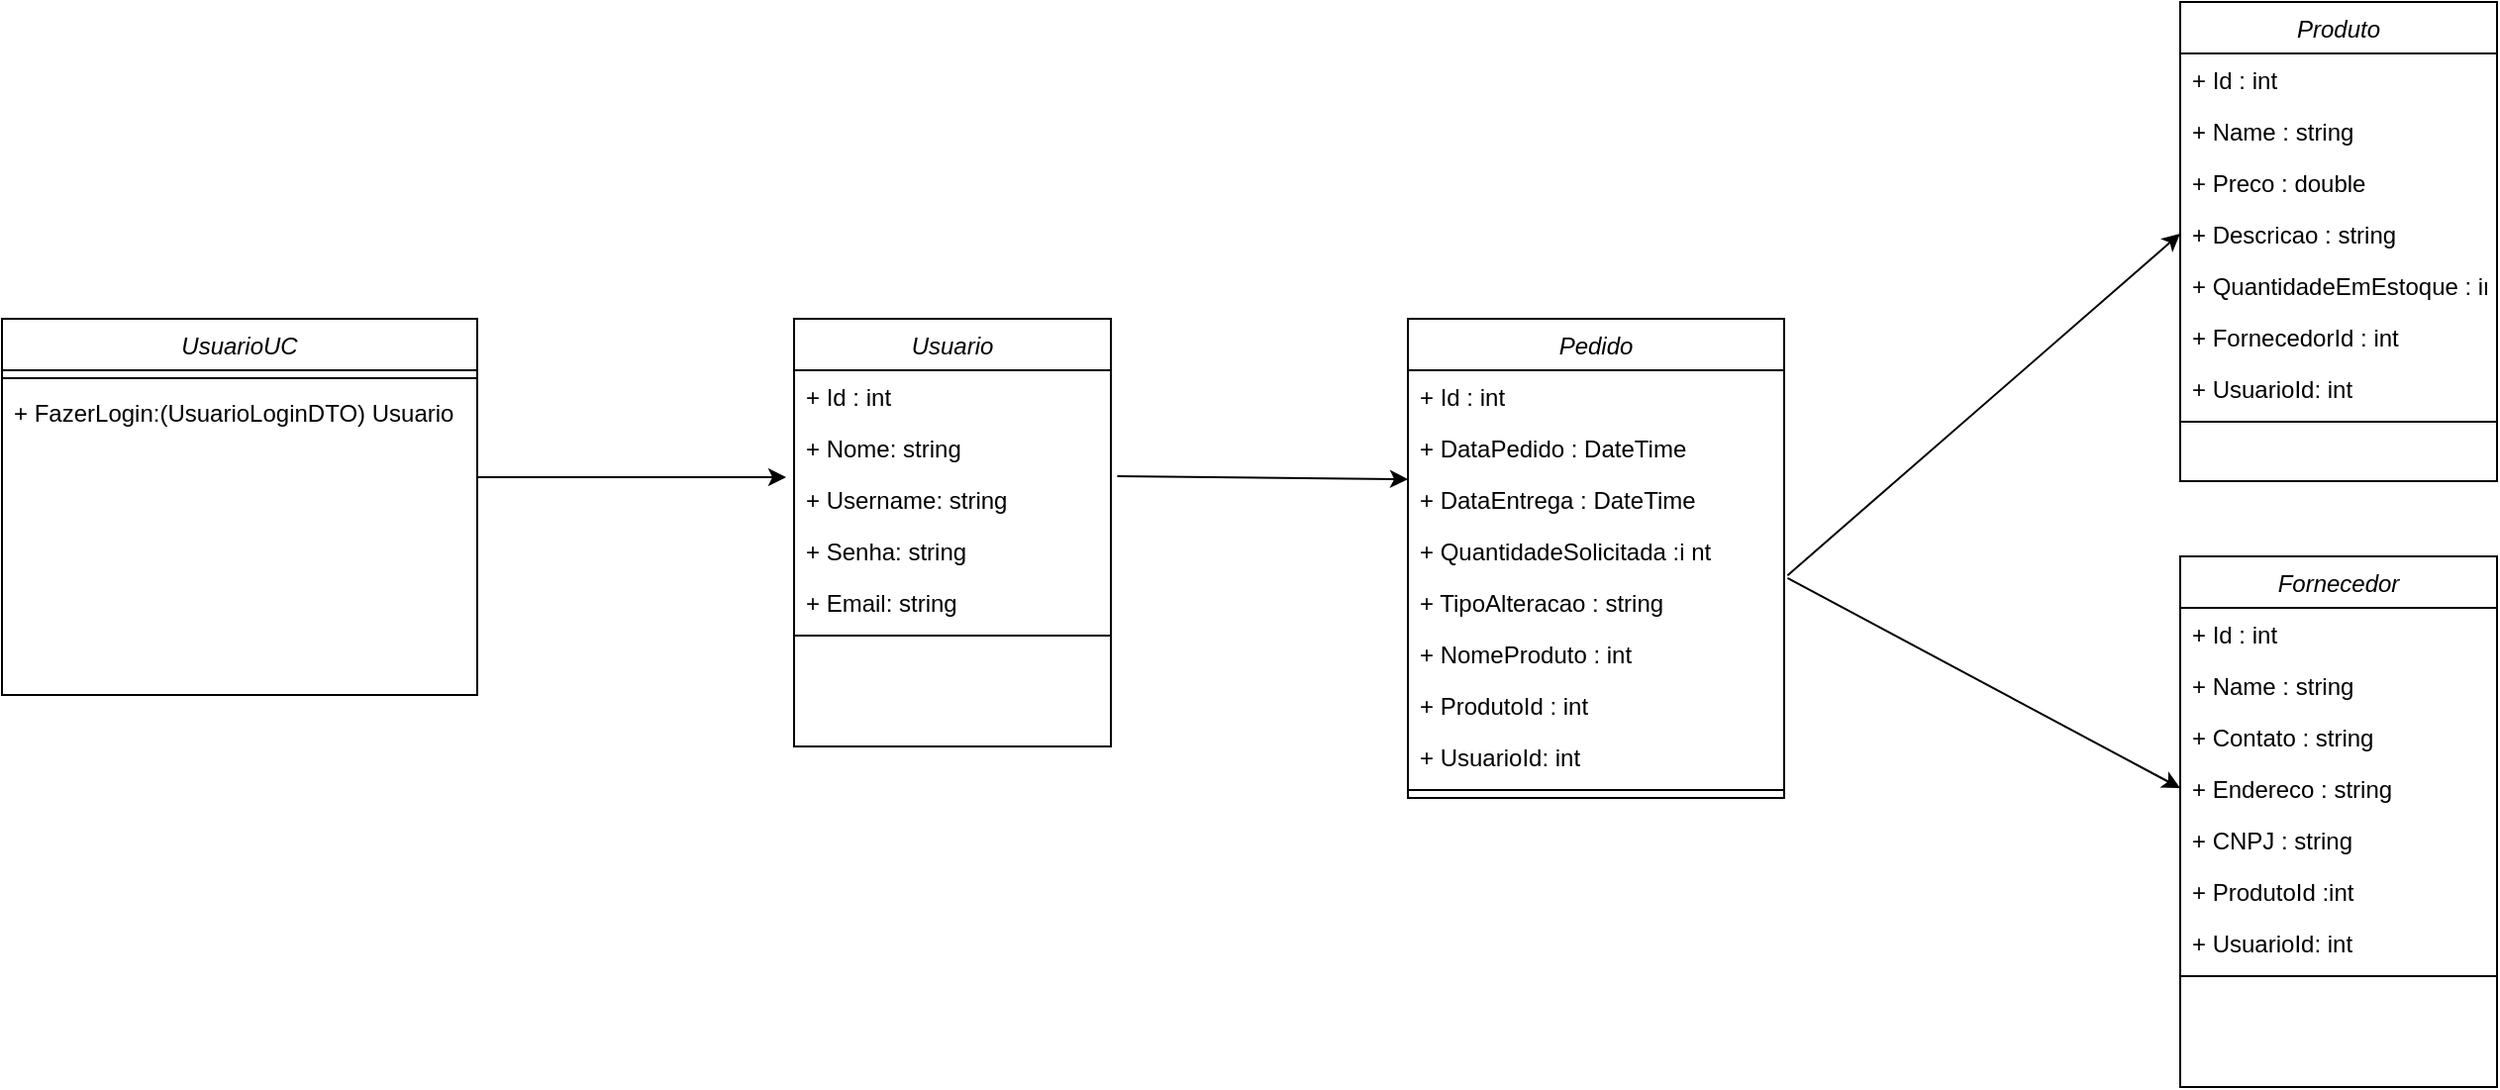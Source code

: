 <mxfile version="24.7.17">
  <diagram id="C5RBs43oDa-KdzZeNtuy" name="Page-1">
    <mxGraphModel dx="3150" dy="634" grid="1" gridSize="10" guides="1" tooltips="1" connect="1" arrows="1" fold="1" page="1" pageScale="1" pageWidth="827" pageHeight="1169" math="0" shadow="0">
      <root>
        <mxCell id="WIyWlLk6GJQsqaUBKTNV-0" />
        <mxCell id="WIyWlLk6GJQsqaUBKTNV-1" parent="WIyWlLk6GJQsqaUBKTNV-0" />
        <mxCell id="N83ETVZ3F0o7WJeC_jDq-0" value="Produto" style="swimlane;fontStyle=2;align=center;verticalAlign=top;childLayout=stackLayout;horizontal=1;startSize=26;horizontalStack=0;resizeParent=1;resizeLast=0;collapsible=1;marginBottom=0;rounded=0;shadow=0;strokeWidth=1;" parent="WIyWlLk6GJQsqaUBKTNV-1" vertex="1">
          <mxGeometry x="-520" y="80" width="160" height="242" as="geometry">
            <mxRectangle x="230" y="140" width="160" height="26" as="alternateBounds" />
          </mxGeometry>
        </mxCell>
        <mxCell id="N83ETVZ3F0o7WJeC_jDq-1" value="+ Id : int" style="text;align=left;verticalAlign=top;spacingLeft=4;spacingRight=4;overflow=hidden;rotatable=0;points=[[0,0.5],[1,0.5]];portConstraint=eastwest;rounded=0;shadow=0;html=0;" parent="N83ETVZ3F0o7WJeC_jDq-0" vertex="1">
          <mxGeometry y="26" width="160" height="26" as="geometry" />
        </mxCell>
        <mxCell id="N83ETVZ3F0o7WJeC_jDq-2" value="+ Name : string" style="text;align=left;verticalAlign=top;spacingLeft=4;spacingRight=4;overflow=hidden;rotatable=0;points=[[0,0.5],[1,0.5]];portConstraint=eastwest;" parent="N83ETVZ3F0o7WJeC_jDq-0" vertex="1">
          <mxGeometry y="52" width="160" height="26" as="geometry" />
        </mxCell>
        <mxCell id="N83ETVZ3F0o7WJeC_jDq-3" value="+ Preco : double" style="text;align=left;verticalAlign=top;spacingLeft=4;spacingRight=4;overflow=hidden;rotatable=0;points=[[0,0.5],[1,0.5]];portConstraint=eastwest;rounded=0;shadow=0;html=0;" parent="N83ETVZ3F0o7WJeC_jDq-0" vertex="1">
          <mxGeometry y="78" width="160" height="26" as="geometry" />
        </mxCell>
        <mxCell id="N83ETVZ3F0o7WJeC_jDq-4" value="+ Descricao : string" style="text;align=left;verticalAlign=top;spacingLeft=4;spacingRight=4;overflow=hidden;rotatable=0;points=[[0,0.5],[1,0.5]];portConstraint=eastwest;rounded=0;shadow=0;html=0;" parent="N83ETVZ3F0o7WJeC_jDq-0" vertex="1">
          <mxGeometry y="104" width="160" height="26" as="geometry" />
        </mxCell>
        <mxCell id="N83ETVZ3F0o7WJeC_jDq-5" value="+ QuantidadeEmEstoque : int" style="text;align=left;verticalAlign=top;spacingLeft=4;spacingRight=4;overflow=hidden;rotatable=0;points=[[0,0.5],[1,0.5]];portConstraint=eastwest;rounded=0;shadow=0;html=0;" parent="N83ETVZ3F0o7WJeC_jDq-0" vertex="1">
          <mxGeometry y="130" width="160" height="26" as="geometry" />
        </mxCell>
        <mxCell id="EmPXlXGRPf9jjCQgbgri-2" value="+ FornecedorId : int" style="text;align=left;verticalAlign=top;spacingLeft=4;spacingRight=4;overflow=hidden;rotatable=0;points=[[0,0.5],[1,0.5]];portConstraint=eastwest;rounded=0;shadow=0;html=0;" vertex="1" parent="N83ETVZ3F0o7WJeC_jDq-0">
          <mxGeometry y="156" width="160" height="26" as="geometry" />
        </mxCell>
        <mxCell id="EmPXlXGRPf9jjCQgbgri-50" value="+ UsuarioId: int" style="text;align=left;verticalAlign=top;spacingLeft=4;spacingRight=4;overflow=hidden;rotatable=0;points=[[0,0.5],[1,0.5]];portConstraint=eastwest;rounded=0;shadow=0;html=0;" vertex="1" parent="N83ETVZ3F0o7WJeC_jDq-0">
          <mxGeometry y="182" width="160" height="26" as="geometry" />
        </mxCell>
        <mxCell id="N83ETVZ3F0o7WJeC_jDq-6" value="" style="line;html=1;strokeWidth=1;align=left;verticalAlign=middle;spacingTop=-1;spacingLeft=3;spacingRight=3;rotatable=0;labelPosition=right;points=[];portConstraint=eastwest;" parent="N83ETVZ3F0o7WJeC_jDq-0" vertex="1">
          <mxGeometry y="208" width="160" height="8" as="geometry" />
        </mxCell>
        <mxCell id="N83ETVZ3F0o7WJeC_jDq-7" value="Fornecedor" style="swimlane;fontStyle=2;align=center;verticalAlign=top;childLayout=stackLayout;horizontal=1;startSize=26;horizontalStack=0;resizeParent=1;resizeLast=0;collapsible=1;marginBottom=0;rounded=0;shadow=0;strokeWidth=1;" parent="WIyWlLk6GJQsqaUBKTNV-1" vertex="1">
          <mxGeometry x="-520" y="360" width="160" height="268" as="geometry">
            <mxRectangle x="230" y="140" width="160" height="26" as="alternateBounds" />
          </mxGeometry>
        </mxCell>
        <mxCell id="EmPXlXGRPf9jjCQgbgri-1" value="+ Id : int" style="text;align=left;verticalAlign=top;spacingLeft=4;spacingRight=4;overflow=hidden;rotatable=0;points=[[0,0.5],[1,0.5]];portConstraint=eastwest;rounded=0;shadow=0;html=0;" vertex="1" parent="N83ETVZ3F0o7WJeC_jDq-7">
          <mxGeometry y="26" width="160" height="26" as="geometry" />
        </mxCell>
        <mxCell id="N83ETVZ3F0o7WJeC_jDq-8" value="+ Name : string" style="text;align=left;verticalAlign=top;spacingLeft=4;spacingRight=4;overflow=hidden;rotatable=0;points=[[0,0.5],[1,0.5]];portConstraint=eastwest;" parent="N83ETVZ3F0o7WJeC_jDq-7" vertex="1">
          <mxGeometry y="52" width="160" height="26" as="geometry" />
        </mxCell>
        <mxCell id="N83ETVZ3F0o7WJeC_jDq-9" value="+ Contato : string" style="text;align=left;verticalAlign=top;spacingLeft=4;spacingRight=4;overflow=hidden;rotatable=0;points=[[0,0.5],[1,0.5]];portConstraint=eastwest;rounded=0;shadow=0;html=0;" parent="N83ETVZ3F0o7WJeC_jDq-7" vertex="1">
          <mxGeometry y="78" width="160" height="26" as="geometry" />
        </mxCell>
        <mxCell id="N83ETVZ3F0o7WJeC_jDq-10" value="+ Endereco : string" style="text;align=left;verticalAlign=top;spacingLeft=4;spacingRight=4;overflow=hidden;rotatable=0;points=[[0,0.5],[1,0.5]];portConstraint=eastwest;rounded=0;shadow=0;html=0;" parent="N83ETVZ3F0o7WJeC_jDq-7" vertex="1">
          <mxGeometry y="104" width="160" height="26" as="geometry" />
        </mxCell>
        <mxCell id="N83ETVZ3F0o7WJeC_jDq-13" value="+ CNPJ : string" style="text;align=left;verticalAlign=top;spacingLeft=4;spacingRight=4;overflow=hidden;rotatable=0;points=[[0,0.5],[1,0.5]];portConstraint=eastwest;rounded=0;shadow=0;html=0;" parent="N83ETVZ3F0o7WJeC_jDq-7" vertex="1">
          <mxGeometry y="130" width="160" height="26" as="geometry" />
        </mxCell>
        <mxCell id="EmPXlXGRPf9jjCQgbgri-3" value="+ ProdutoId :int" style="text;align=left;verticalAlign=top;spacingLeft=4;spacingRight=4;overflow=hidden;rotatable=0;points=[[0,0.5],[1,0.5]];portConstraint=eastwest;rounded=0;shadow=0;html=0;" vertex="1" parent="N83ETVZ3F0o7WJeC_jDq-7">
          <mxGeometry y="156" width="160" height="26" as="geometry" />
        </mxCell>
        <mxCell id="EmPXlXGRPf9jjCQgbgri-49" value="+ UsuarioId: int" style="text;align=left;verticalAlign=top;spacingLeft=4;spacingRight=4;overflow=hidden;rotatable=0;points=[[0,0.5],[1,0.5]];portConstraint=eastwest;rounded=0;shadow=0;html=0;" vertex="1" parent="N83ETVZ3F0o7WJeC_jDq-7">
          <mxGeometry y="182" width="160" height="26" as="geometry" />
        </mxCell>
        <mxCell id="N83ETVZ3F0o7WJeC_jDq-11" value="" style="line;html=1;strokeWidth=1;align=left;verticalAlign=middle;spacingTop=-1;spacingLeft=3;spacingRight=3;rotatable=0;labelPosition=right;points=[];portConstraint=eastwest;" parent="N83ETVZ3F0o7WJeC_jDq-7" vertex="1">
          <mxGeometry y="208" width="160" height="8" as="geometry" />
        </mxCell>
        <mxCell id="EmPXlXGRPf9jjCQgbgri-5" value="Pedido" style="swimlane;fontStyle=2;align=center;verticalAlign=top;childLayout=stackLayout;horizontal=1;startSize=26;horizontalStack=0;resizeParent=1;resizeLast=0;collapsible=1;marginBottom=0;rounded=0;shadow=0;strokeWidth=1;" vertex="1" parent="WIyWlLk6GJQsqaUBKTNV-1">
          <mxGeometry x="-910" y="240" width="190" height="242" as="geometry">
            <mxRectangle x="230" y="140" width="160" height="26" as="alternateBounds" />
          </mxGeometry>
        </mxCell>
        <mxCell id="EmPXlXGRPf9jjCQgbgri-6" value="+ Id : int" style="text;align=left;verticalAlign=top;spacingLeft=4;spacingRight=4;overflow=hidden;rotatable=0;points=[[0,0.5],[1,0.5]];portConstraint=eastwest;rounded=0;shadow=0;html=0;" vertex="1" parent="EmPXlXGRPf9jjCQgbgri-5">
          <mxGeometry y="26" width="190" height="26" as="geometry" />
        </mxCell>
        <mxCell id="EmPXlXGRPf9jjCQgbgri-7" value="+ DataPedido : DateTime" style="text;align=left;verticalAlign=top;spacingLeft=4;spacingRight=4;overflow=hidden;rotatable=0;points=[[0,0.5],[1,0.5]];portConstraint=eastwest;" vertex="1" parent="EmPXlXGRPf9jjCQgbgri-5">
          <mxGeometry y="52" width="190" height="26" as="geometry" />
        </mxCell>
        <mxCell id="EmPXlXGRPf9jjCQgbgri-13" value="+ DataEntrega : DateTime" style="text;align=left;verticalAlign=top;spacingLeft=4;spacingRight=4;overflow=hidden;rotatable=0;points=[[0,0.5],[1,0.5]];portConstraint=eastwest;" vertex="1" parent="EmPXlXGRPf9jjCQgbgri-5">
          <mxGeometry y="78" width="190" height="26" as="geometry" />
        </mxCell>
        <mxCell id="EmPXlXGRPf9jjCQgbgri-8" value="+ QuantidadeSolicitada :i nt" style="text;align=left;verticalAlign=top;spacingLeft=4;spacingRight=4;overflow=hidden;rotatable=0;points=[[0,0.5],[1,0.5]];portConstraint=eastwest;rounded=0;shadow=0;html=0;" vertex="1" parent="EmPXlXGRPf9jjCQgbgri-5">
          <mxGeometry y="104" width="190" height="26" as="geometry" />
        </mxCell>
        <mxCell id="EmPXlXGRPf9jjCQgbgri-9" value="+ TipoAlteracao : string" style="text;align=left;verticalAlign=top;spacingLeft=4;spacingRight=4;overflow=hidden;rotatable=0;points=[[0,0.5],[1,0.5]];portConstraint=eastwest;rounded=0;shadow=0;html=0;" vertex="1" parent="EmPXlXGRPf9jjCQgbgri-5">
          <mxGeometry y="130" width="190" height="26" as="geometry" />
        </mxCell>
        <mxCell id="EmPXlXGRPf9jjCQgbgri-10" value="+ NomeProduto : int" style="text;align=left;verticalAlign=top;spacingLeft=4;spacingRight=4;overflow=hidden;rotatable=0;points=[[0,0.5],[1,0.5]];portConstraint=eastwest;rounded=0;shadow=0;html=0;" vertex="1" parent="EmPXlXGRPf9jjCQgbgri-5">
          <mxGeometry y="156" width="190" height="26" as="geometry" />
        </mxCell>
        <mxCell id="EmPXlXGRPf9jjCQgbgri-11" value="+ ProdutoId : int" style="text;align=left;verticalAlign=top;spacingLeft=4;spacingRight=4;overflow=hidden;rotatable=0;points=[[0,0.5],[1,0.5]];portConstraint=eastwest;rounded=0;shadow=0;html=0;" vertex="1" parent="EmPXlXGRPf9jjCQgbgri-5">
          <mxGeometry y="182" width="190" height="26" as="geometry" />
        </mxCell>
        <mxCell id="EmPXlXGRPf9jjCQgbgri-41" value="+ UsuarioId: int" style="text;align=left;verticalAlign=top;spacingLeft=4;spacingRight=4;overflow=hidden;rotatable=0;points=[[0,0.5],[1,0.5]];portConstraint=eastwest;rounded=0;shadow=0;html=0;" vertex="1" parent="EmPXlXGRPf9jjCQgbgri-5">
          <mxGeometry y="208" width="190" height="26" as="geometry" />
        </mxCell>
        <mxCell id="EmPXlXGRPf9jjCQgbgri-12" value="" style="line;html=1;strokeWidth=1;align=left;verticalAlign=middle;spacingTop=-1;spacingLeft=3;spacingRight=3;rotatable=0;labelPosition=right;points=[];portConstraint=eastwest;" vertex="1" parent="EmPXlXGRPf9jjCQgbgri-5">
          <mxGeometry y="234" width="190" height="8" as="geometry" />
        </mxCell>
        <mxCell id="EmPXlXGRPf9jjCQgbgri-14" value="Usuario" style="swimlane;fontStyle=2;align=center;verticalAlign=top;childLayout=stackLayout;horizontal=1;startSize=26;horizontalStack=0;resizeParent=1;resizeLast=0;collapsible=1;marginBottom=0;rounded=0;shadow=0;strokeWidth=1;" vertex="1" parent="WIyWlLk6GJQsqaUBKTNV-1">
          <mxGeometry x="-1220" y="240" width="160" height="216" as="geometry">
            <mxRectangle x="230" y="140" width="160" height="26" as="alternateBounds" />
          </mxGeometry>
        </mxCell>
        <mxCell id="EmPXlXGRPf9jjCQgbgri-15" value="+ Id : int" style="text;align=left;verticalAlign=top;spacingLeft=4;spacingRight=4;overflow=hidden;rotatable=0;points=[[0,0.5],[1,0.5]];portConstraint=eastwest;rounded=0;shadow=0;html=0;" vertex="1" parent="EmPXlXGRPf9jjCQgbgri-14">
          <mxGeometry y="26" width="160" height="26" as="geometry" />
        </mxCell>
        <mxCell id="EmPXlXGRPf9jjCQgbgri-19" value="+ Nome: string" style="text;align=left;verticalAlign=top;spacingLeft=4;spacingRight=4;overflow=hidden;rotatable=0;points=[[0,0.5],[1,0.5]];portConstraint=eastwest;rounded=0;shadow=0;html=0;" vertex="1" parent="EmPXlXGRPf9jjCQgbgri-14">
          <mxGeometry y="52" width="160" height="26" as="geometry" />
        </mxCell>
        <mxCell id="EmPXlXGRPf9jjCQgbgri-23" value="+ Username: string" style="text;align=left;verticalAlign=top;spacingLeft=4;spacingRight=4;overflow=hidden;rotatable=0;points=[[0,0.5],[1,0.5]];portConstraint=eastwest;rounded=0;shadow=0;html=0;" vertex="1" parent="EmPXlXGRPf9jjCQgbgri-14">
          <mxGeometry y="78" width="160" height="26" as="geometry" />
        </mxCell>
        <mxCell id="EmPXlXGRPf9jjCQgbgri-24" value="+ Senha: string" style="text;align=left;verticalAlign=top;spacingLeft=4;spacingRight=4;overflow=hidden;rotatable=0;points=[[0,0.5],[1,0.5]];portConstraint=eastwest;rounded=0;shadow=0;html=0;" vertex="1" parent="EmPXlXGRPf9jjCQgbgri-14">
          <mxGeometry y="104" width="160" height="26" as="geometry" />
        </mxCell>
        <mxCell id="EmPXlXGRPf9jjCQgbgri-25" value="+ Email: string" style="text;align=left;verticalAlign=top;spacingLeft=4;spacingRight=4;overflow=hidden;rotatable=0;points=[[0,0.5],[1,0.5]];portConstraint=eastwest;rounded=0;shadow=0;html=0;" vertex="1" parent="EmPXlXGRPf9jjCQgbgri-14">
          <mxGeometry y="130" width="160" height="26" as="geometry" />
        </mxCell>
        <mxCell id="EmPXlXGRPf9jjCQgbgri-22" value="" style="line;html=1;strokeWidth=1;align=left;verticalAlign=middle;spacingTop=-1;spacingLeft=3;spacingRight=3;rotatable=0;labelPosition=right;points=[];portConstraint=eastwest;" vertex="1" parent="EmPXlXGRPf9jjCQgbgri-14">
          <mxGeometry y="156" width="160" height="8" as="geometry" />
        </mxCell>
        <mxCell id="EmPXlXGRPf9jjCQgbgri-29" value="UsuarioUC" style="swimlane;fontStyle=2;align=center;verticalAlign=top;childLayout=stackLayout;horizontal=1;startSize=26;horizontalStack=0;resizeParent=1;resizeLast=0;collapsible=1;marginBottom=0;rounded=0;shadow=0;strokeWidth=1;" vertex="1" parent="WIyWlLk6GJQsqaUBKTNV-1">
          <mxGeometry x="-1620" y="240" width="240" height="190" as="geometry">
            <mxRectangle x="230" y="140" width="160" height="26" as="alternateBounds" />
          </mxGeometry>
        </mxCell>
        <mxCell id="EmPXlXGRPf9jjCQgbgri-36" value="" style="line;html=1;strokeWidth=1;align=left;verticalAlign=middle;spacingTop=-1;spacingLeft=3;spacingRight=3;rotatable=0;labelPosition=right;points=[];portConstraint=eastwest;" vertex="1" parent="EmPXlXGRPf9jjCQgbgri-29">
          <mxGeometry y="26" width="240" height="8" as="geometry" />
        </mxCell>
        <mxCell id="EmPXlXGRPf9jjCQgbgri-31" value="+ FazerLogin:(UsuarioLoginDTO) Usuario" style="text;align=left;verticalAlign=top;spacingLeft=4;spacingRight=4;overflow=hidden;rotatable=0;points=[[0,0.5],[1,0.5]];portConstraint=eastwest;" vertex="1" parent="EmPXlXGRPf9jjCQgbgri-29">
          <mxGeometry y="34" width="240" height="26" as="geometry" />
        </mxCell>
        <mxCell id="EmPXlXGRPf9jjCQgbgri-38" value="" style="endArrow=classic;html=1;rounded=0;" edge="1" parent="WIyWlLk6GJQsqaUBKTNV-1">
          <mxGeometry width="50" height="50" relative="1" as="geometry">
            <mxPoint x="-1380" y="320" as="sourcePoint" />
            <mxPoint x="-1224" y="320" as="targetPoint" />
          </mxGeometry>
        </mxCell>
        <mxCell id="EmPXlXGRPf9jjCQgbgri-40" value="" style="endArrow=classic;html=1;rounded=0;exitX=1.02;exitY=0.06;exitDx=0;exitDy=0;exitPerimeter=0;" edge="1" parent="WIyWlLk6GJQsqaUBKTNV-1" source="EmPXlXGRPf9jjCQgbgri-23">
          <mxGeometry width="50" height="50" relative="1" as="geometry">
            <mxPoint x="-1370" y="330" as="sourcePoint" />
            <mxPoint x="-910" y="321" as="targetPoint" />
          </mxGeometry>
        </mxCell>
        <mxCell id="EmPXlXGRPf9jjCQgbgri-46" value="" style="endArrow=classic;html=1;rounded=0;entryX=0;entryY=0.5;entryDx=0;entryDy=0;exitX=1.009;exitY=-0.016;exitDx=0;exitDy=0;exitPerimeter=0;" edge="1" parent="WIyWlLk6GJQsqaUBKTNV-1" source="EmPXlXGRPf9jjCQgbgri-9" target="N83ETVZ3F0o7WJeC_jDq-4">
          <mxGeometry width="50" height="50" relative="1" as="geometry">
            <mxPoint x="-680" y="320" as="sourcePoint" />
            <mxPoint x="-524" y="320" as="targetPoint" />
          </mxGeometry>
        </mxCell>
        <mxCell id="EmPXlXGRPf9jjCQgbgri-47" value="" style="endArrow=classic;html=1;rounded=0;exitX=1.009;exitY=1.038;exitDx=0;exitDy=0;exitPerimeter=0;entryX=0;entryY=0.5;entryDx=0;entryDy=0;" edge="1" parent="WIyWlLk6GJQsqaUBKTNV-1" source="EmPXlXGRPf9jjCQgbgri-8" target="N83ETVZ3F0o7WJeC_jDq-10">
          <mxGeometry width="50" height="50" relative="1" as="geometry">
            <mxPoint x="-730" y="334.29" as="sourcePoint" />
            <mxPoint x="-574" y="334.29" as="targetPoint" />
          </mxGeometry>
        </mxCell>
      </root>
    </mxGraphModel>
  </diagram>
</mxfile>
